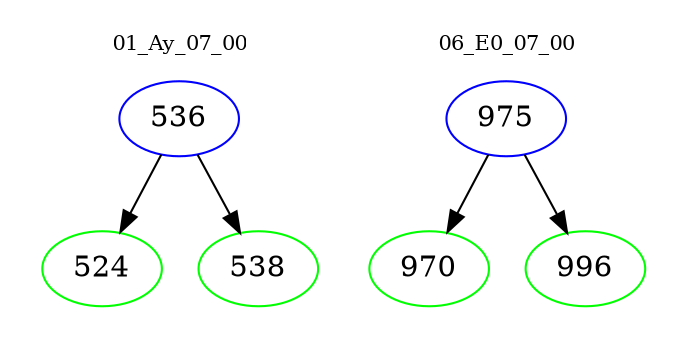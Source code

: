 digraph{
subgraph cluster_0 {
color = white
label = "01_Ay_07_00";
fontsize=10;
T0_536 [label="536", color="blue"]
T0_536 -> T0_524 [color="black"]
T0_524 [label="524", color="green"]
T0_536 -> T0_538 [color="black"]
T0_538 [label="538", color="green"]
}
subgraph cluster_1 {
color = white
label = "06_E0_07_00";
fontsize=10;
T1_975 [label="975", color="blue"]
T1_975 -> T1_970 [color="black"]
T1_970 [label="970", color="green"]
T1_975 -> T1_996 [color="black"]
T1_996 [label="996", color="green"]
}
}
